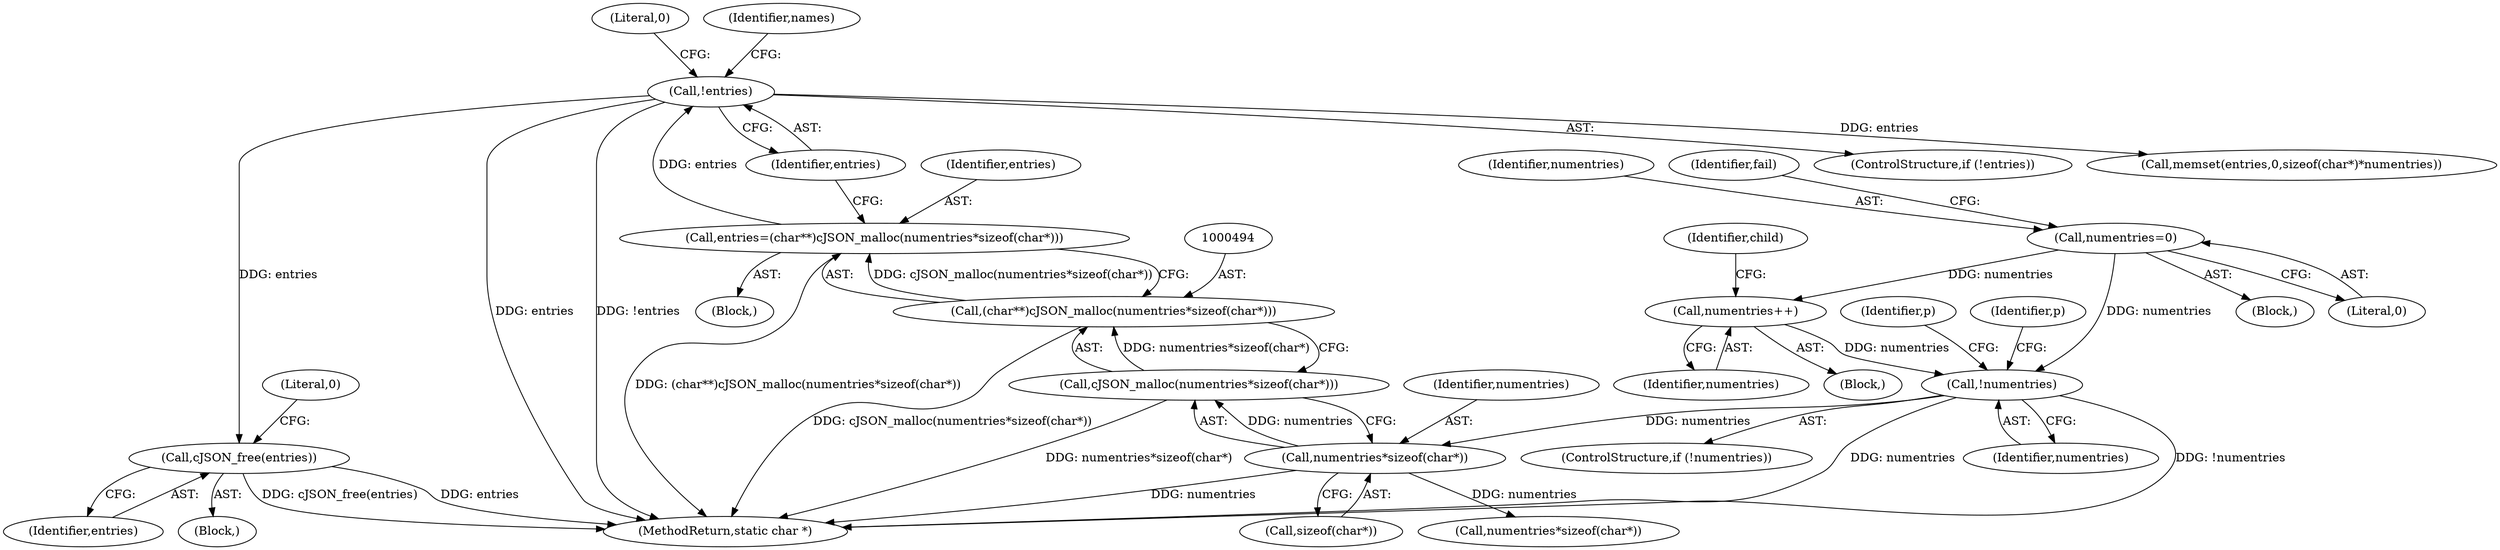 digraph "0_iperf_91f2fa59e8ed80dfbf400add0164ee0e508e412a_42@API" {
"1000518" [label="(Call,cJSON_free(entries))"];
"1000501" [label="(Call,!entries)"];
"1000491" [label="(Call,entries=(char**)cJSON_malloc(numentries*sizeof(char*)))"];
"1000493" [label="(Call,(char**)cJSON_malloc(numentries*sizeof(char*)))"];
"1000495" [label="(Call,cJSON_malloc(numentries*sizeof(char*)))"];
"1000496" [label="(Call,numentries*sizeof(char*))"];
"1000167" [label="(Call,!numentries)"];
"1000159" [label="(Call,numentries++)"];
"1000145" [label="(Call,numentries=0)"];
"1000166" [label="(ControlStructure,if (!numentries))"];
"1000497" [label="(Identifier,numentries)"];
"1000242" [label="(Identifier,p)"];
"1000490" [label="(Block,)"];
"1000500" [label="(ControlStructure,if (!entries))"];
"1000491" [label="(Call,entries=(char**)cJSON_malloc(numentries*sizeof(char*)))"];
"1000495" [label="(Call,cJSON_malloc(numentries*sizeof(char*)))"];
"1000804" [label="(MethodReturn,static char *)"];
"1000522" [label="(Call,memset(entries,0,sizeof(char*)*numentries))"];
"1000167" [label="(Call,!numentries)"];
"1000496" [label="(Call,numentries*sizeof(char*))"];
"1000517" [label="(Block,)"];
"1000498" [label="(Call,sizeof(char*))"];
"1000518" [label="(Call,cJSON_free(entries))"];
"1000502" [label="(Identifier,entries)"];
"1000171" [label="(Identifier,p)"];
"1000504" [label="(Literal,0)"];
"1000113" [label="(Block,)"];
"1000160" [label="(Identifier,numentries)"];
"1000147" [label="(Literal,0)"];
"1000492" [label="(Identifier,entries)"];
"1000501" [label="(Call,!entries)"];
"1000146" [label="(Identifier,numentries)"];
"1000159" [label="(Call,numentries++)"];
"1000162" [label="(Identifier,child)"];
"1000506" [label="(Identifier,names)"];
"1000168" [label="(Identifier,numentries)"];
"1000493" [label="(Call,(char**)cJSON_malloc(numentries*sizeof(char*)))"];
"1000510" [label="(Call,numentries*sizeof(char*))"];
"1000145" [label="(Call,numentries=0)"];
"1000150" [label="(Identifier,fail)"];
"1000158" [label="(Block,)"];
"1000521" [label="(Literal,0)"];
"1000519" [label="(Identifier,entries)"];
"1000518" -> "1000517"  [label="AST: "];
"1000518" -> "1000519"  [label="CFG: "];
"1000519" -> "1000518"  [label="AST: "];
"1000521" -> "1000518"  [label="CFG: "];
"1000518" -> "1000804"  [label="DDG: entries"];
"1000518" -> "1000804"  [label="DDG: cJSON_free(entries)"];
"1000501" -> "1000518"  [label="DDG: entries"];
"1000501" -> "1000500"  [label="AST: "];
"1000501" -> "1000502"  [label="CFG: "];
"1000502" -> "1000501"  [label="AST: "];
"1000504" -> "1000501"  [label="CFG: "];
"1000506" -> "1000501"  [label="CFG: "];
"1000501" -> "1000804"  [label="DDG: entries"];
"1000501" -> "1000804"  [label="DDG: !entries"];
"1000491" -> "1000501"  [label="DDG: entries"];
"1000501" -> "1000522"  [label="DDG: entries"];
"1000491" -> "1000490"  [label="AST: "];
"1000491" -> "1000493"  [label="CFG: "];
"1000492" -> "1000491"  [label="AST: "];
"1000493" -> "1000491"  [label="AST: "];
"1000502" -> "1000491"  [label="CFG: "];
"1000491" -> "1000804"  [label="DDG: (char**)cJSON_malloc(numentries*sizeof(char*))"];
"1000493" -> "1000491"  [label="DDG: cJSON_malloc(numentries*sizeof(char*))"];
"1000493" -> "1000495"  [label="CFG: "];
"1000494" -> "1000493"  [label="AST: "];
"1000495" -> "1000493"  [label="AST: "];
"1000493" -> "1000804"  [label="DDG: cJSON_malloc(numentries*sizeof(char*))"];
"1000495" -> "1000493"  [label="DDG: numentries*sizeof(char*)"];
"1000495" -> "1000496"  [label="CFG: "];
"1000496" -> "1000495"  [label="AST: "];
"1000495" -> "1000804"  [label="DDG: numentries*sizeof(char*)"];
"1000496" -> "1000495"  [label="DDG: numentries"];
"1000496" -> "1000498"  [label="CFG: "];
"1000497" -> "1000496"  [label="AST: "];
"1000498" -> "1000496"  [label="AST: "];
"1000496" -> "1000804"  [label="DDG: numentries"];
"1000167" -> "1000496"  [label="DDG: numentries"];
"1000496" -> "1000510"  [label="DDG: numentries"];
"1000167" -> "1000166"  [label="AST: "];
"1000167" -> "1000168"  [label="CFG: "];
"1000168" -> "1000167"  [label="AST: "];
"1000171" -> "1000167"  [label="CFG: "];
"1000242" -> "1000167"  [label="CFG: "];
"1000167" -> "1000804"  [label="DDG: numentries"];
"1000167" -> "1000804"  [label="DDG: !numentries"];
"1000159" -> "1000167"  [label="DDG: numentries"];
"1000145" -> "1000167"  [label="DDG: numentries"];
"1000159" -> "1000158"  [label="AST: "];
"1000159" -> "1000160"  [label="CFG: "];
"1000160" -> "1000159"  [label="AST: "];
"1000162" -> "1000159"  [label="CFG: "];
"1000145" -> "1000159"  [label="DDG: numentries"];
"1000145" -> "1000113"  [label="AST: "];
"1000145" -> "1000147"  [label="CFG: "];
"1000146" -> "1000145"  [label="AST: "];
"1000147" -> "1000145"  [label="AST: "];
"1000150" -> "1000145"  [label="CFG: "];
}
